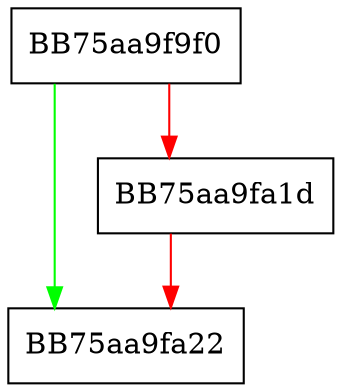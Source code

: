 digraph RpfAPI_LshashInit {
  node [shape="box"];
  graph [splines=ortho];
  BB75aa9f9f0 -> BB75aa9fa22 [color="green"];
  BB75aa9f9f0 -> BB75aa9fa1d [color="red"];
  BB75aa9fa1d -> BB75aa9fa22 [color="red"];
}